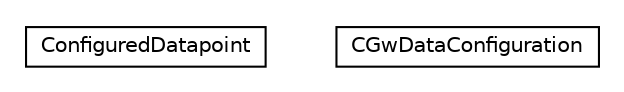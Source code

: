 #!/usr/local/bin/dot
#
# Class diagram 
# Generated by UMLGraph version R5_6-24-gf6e263 (http://www.umlgraph.org/)
#

digraph G {
	edge [fontname="Helvetica",fontsize=10,labelfontname="Helvetica",labelfontsize=10];
	node [fontname="Helvetica",fontsize=10,shape=plaintext];
	nodesep=0.25;
	ranksep=0.5;
	// org.universAAL.lddi.abstraction.config.data.ConfiguredDatapoint
	c17529 [label=<<table title="org.universAAL.lddi.abstraction.config.data.ConfiguredDatapoint" border="0" cellborder="1" cellspacing="0" cellpadding="2" port="p" href="./ConfiguredDatapoint.html">
		<tr><td><table border="0" cellspacing="0" cellpadding="1">
<tr><td align="center" balign="center"> ConfiguredDatapoint </td></tr>
		</table></td></tr>
		</table>>, URL="./ConfiguredDatapoint.html", fontname="Helvetica", fontcolor="black", fontsize=10.0];
	// org.universAAL.lddi.abstraction.config.data.CGwDataConfiguration
	c17530 [label=<<table title="org.universAAL.lddi.abstraction.config.data.CGwDataConfiguration" border="0" cellborder="1" cellspacing="0" cellpadding="2" port="p" href="./CGwDataConfiguration.html">
		<tr><td><table border="0" cellspacing="0" cellpadding="1">
<tr><td align="center" balign="center"> CGwDataConfiguration </td></tr>
		</table></td></tr>
		</table>>, URL="./CGwDataConfiguration.html", fontname="Helvetica", fontcolor="black", fontsize=10.0];
}

